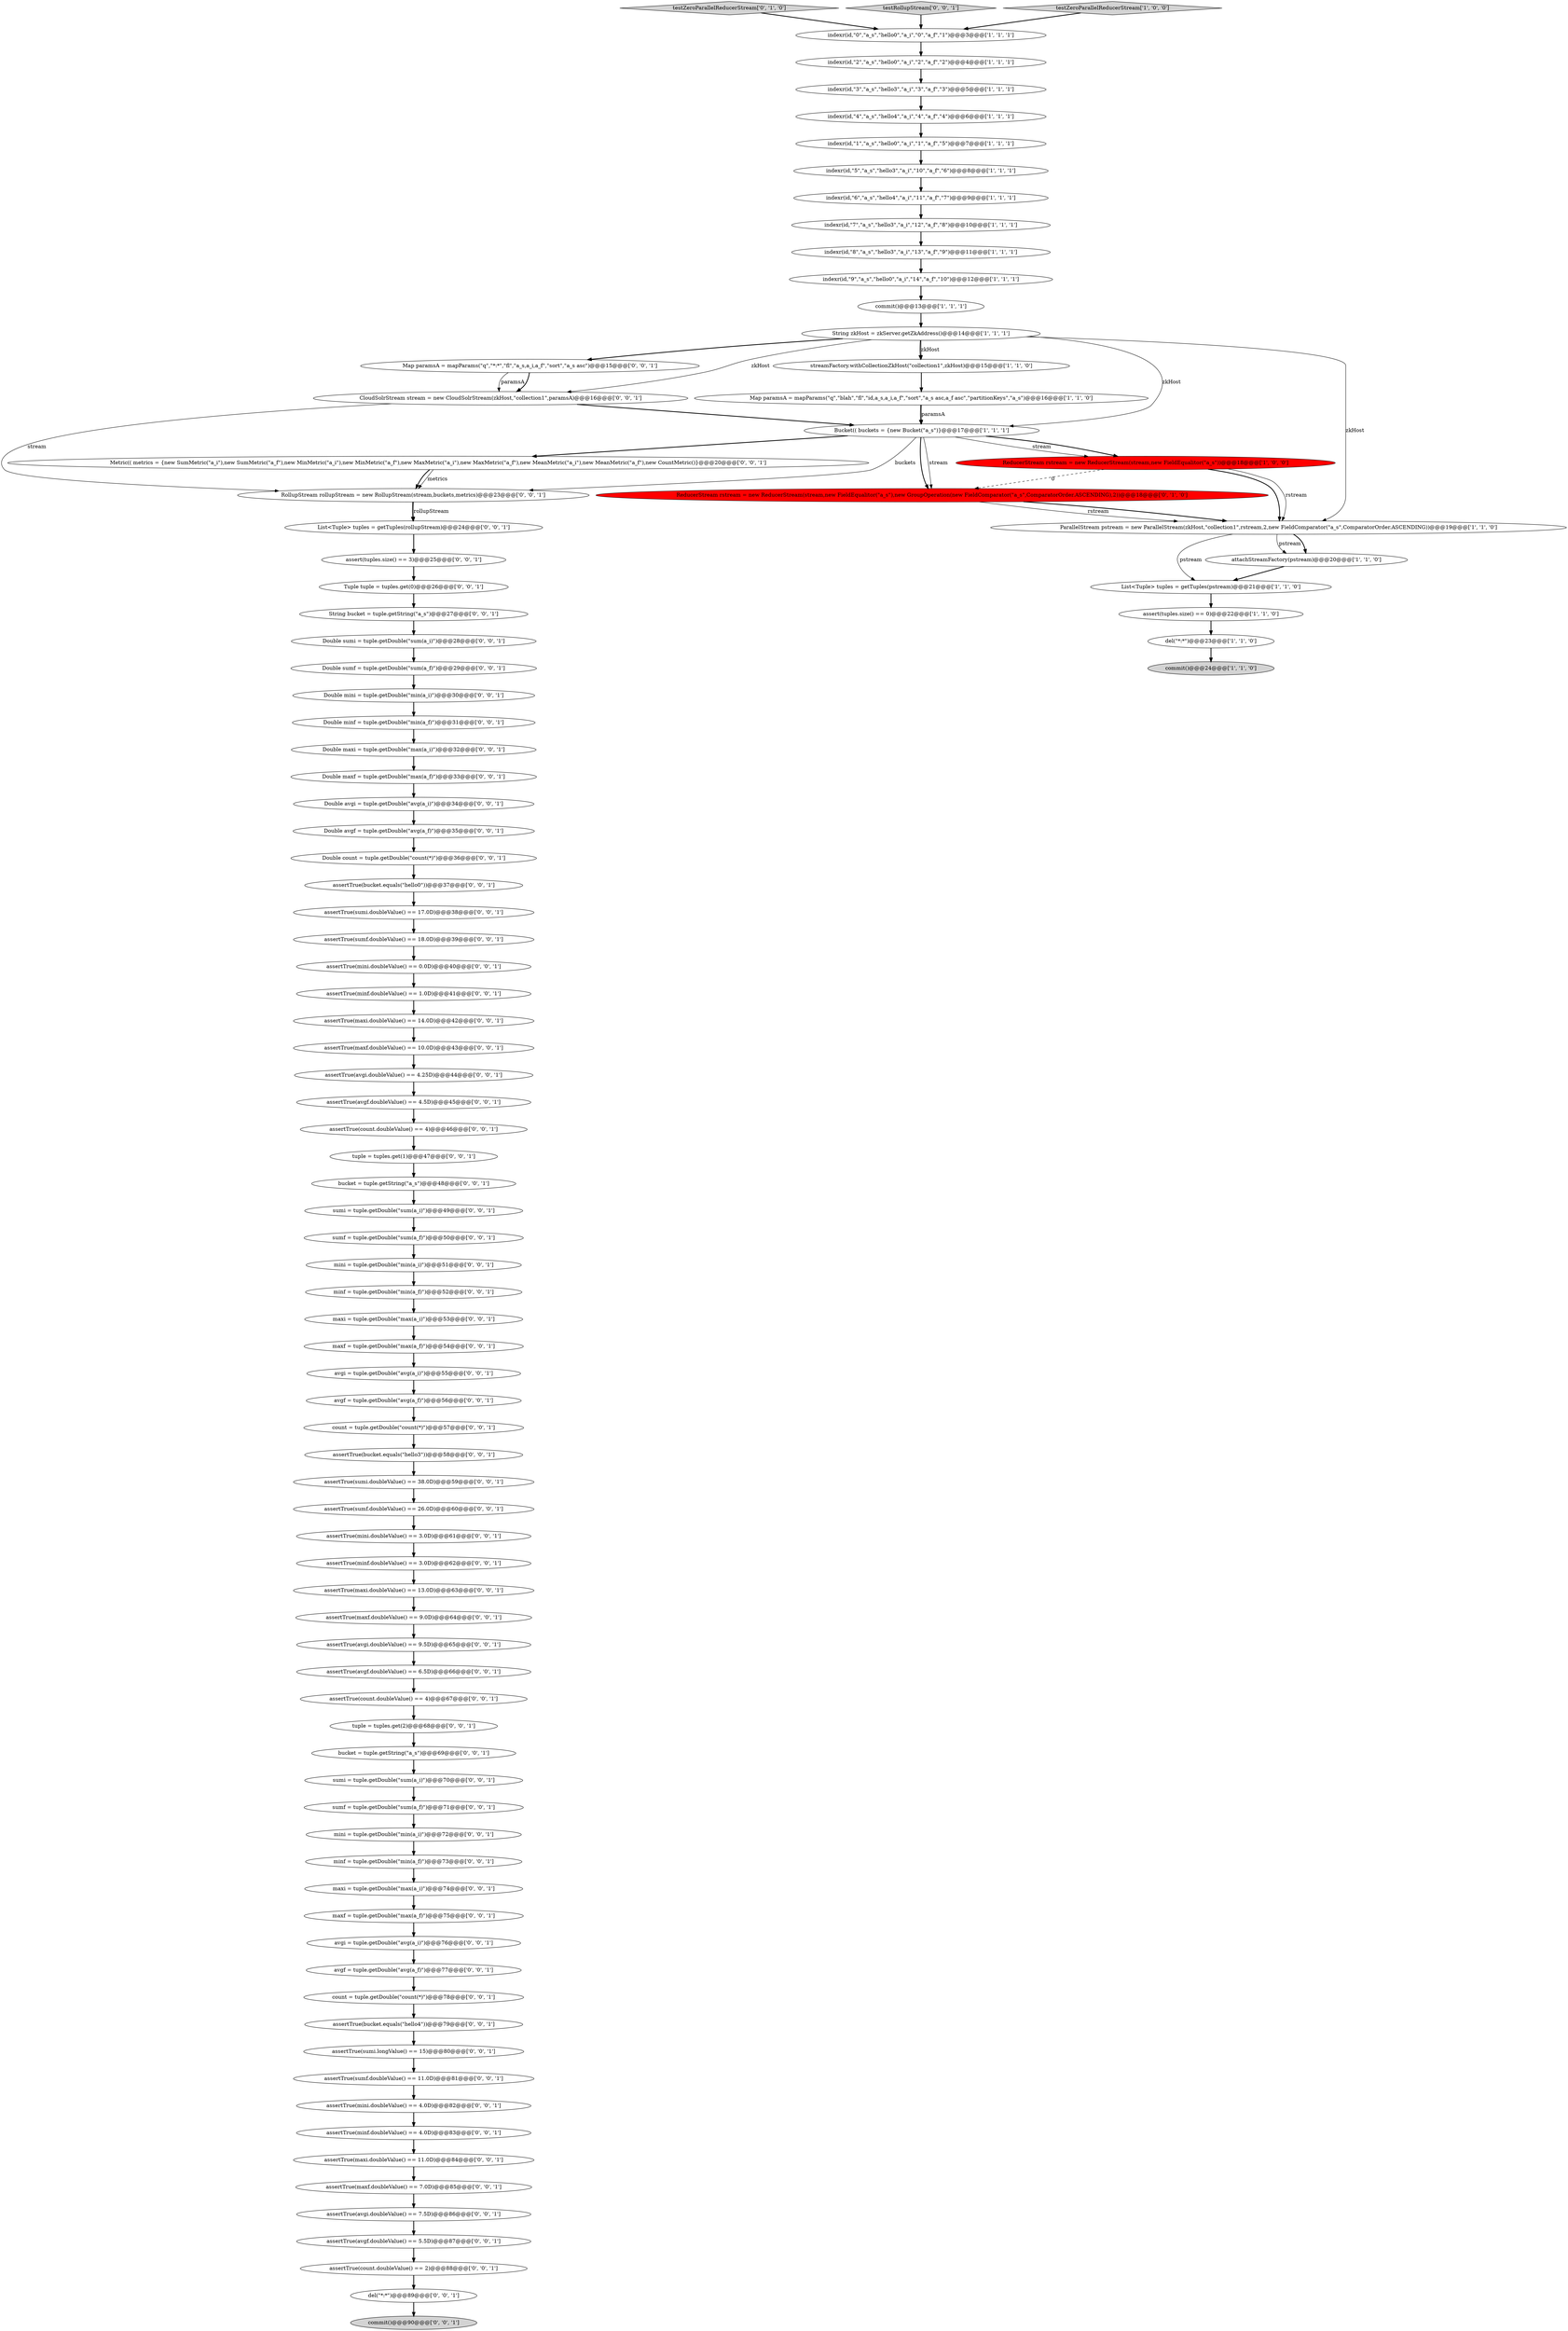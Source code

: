 digraph {
69 [style = filled, label = "Double minf = tuple.getDouble(\"min(a_f)\")@@@31@@@['0', '0', '1']", fillcolor = white, shape = ellipse image = "AAA0AAABBB3BBB"];
40 [style = filled, label = "minf = tuple.getDouble(\"min(a_f)\")@@@73@@@['0', '0', '1']", fillcolor = white, shape = ellipse image = "AAA0AAABBB3BBB"];
86 [style = filled, label = "assertTrue(minf.doubleValue() == 4.0D)@@@83@@@['0', '0', '1']", fillcolor = white, shape = ellipse image = "AAA0AAABBB3BBB"];
33 [style = filled, label = "assertTrue(mini.doubleValue() == 4.0D)@@@82@@@['0', '0', '1']", fillcolor = white, shape = ellipse image = "AAA0AAABBB3BBB"];
27 [style = filled, label = "assertTrue(maxi.doubleValue() == 11.0D)@@@84@@@['0', '0', '1']", fillcolor = white, shape = ellipse image = "AAA0AAABBB3BBB"];
61 [style = filled, label = "assertTrue(minf.doubleValue() == 1.0D)@@@41@@@['0', '0', '1']", fillcolor = white, shape = ellipse image = "AAA0AAABBB3BBB"];
6 [style = filled, label = "List<Tuple> tuples = getTuples(pstream)@@@21@@@['1', '1', '0']", fillcolor = white, shape = ellipse image = "AAA0AAABBB1BBB"];
74 [style = filled, label = "tuple = tuples.get(1)@@@47@@@['0', '0', '1']", fillcolor = white, shape = ellipse image = "AAA0AAABBB3BBB"];
9 [style = filled, label = "indexr(id,\"7\",\"a_s\",\"hello3\",\"a_i\",\"12\",\"a_f\",\"8\")@@@10@@@['1', '1', '1']", fillcolor = white, shape = ellipse image = "AAA0AAABBB1BBB"];
19 [style = filled, label = "ParallelStream pstream = new ParallelStream(zkHost,\"collection1\",rstream,2,new FieldComparator(\"a_s\",ComparatorOrder.ASCENDING))@@@19@@@['1', '1', '0']", fillcolor = white, shape = ellipse image = "AAA0AAABBB1BBB"];
79 [style = filled, label = "assertTrue(bucket.equals(\"hello4\"))@@@79@@@['0', '0', '1']", fillcolor = white, shape = ellipse image = "AAA0AAABBB3BBB"];
68 [style = filled, label = "sumf = tuple.getDouble(\"sum(a_f)\")@@@71@@@['0', '0', '1']", fillcolor = white, shape = ellipse image = "AAA0AAABBB3BBB"];
26 [style = filled, label = "avgi = tuple.getDouble(\"avg(a_i)\")@@@76@@@['0', '0', '1']", fillcolor = white, shape = ellipse image = "AAA0AAABBB3BBB"];
47 [style = filled, label = "String bucket = tuple.getString(\"a_s\")@@@27@@@['0', '0', '1']", fillcolor = white, shape = ellipse image = "AAA0AAABBB3BBB"];
65 [style = filled, label = "Double maxf = tuple.getDouble(\"max(a_f)\")@@@33@@@['0', '0', '1']", fillcolor = white, shape = ellipse image = "AAA0AAABBB3BBB"];
37 [style = filled, label = "Double sumi = tuple.getDouble(\"sum(a_i)\")@@@28@@@['0', '0', '1']", fillcolor = white, shape = ellipse image = "AAA0AAABBB3BBB"];
39 [style = filled, label = "Double sumf = tuple.getDouble(\"sum(a_f)\")@@@29@@@['0', '0', '1']", fillcolor = white, shape = ellipse image = "AAA0AAABBB3BBB"];
10 [style = filled, label = "indexr(id,\"3\",\"a_s\",\"hello3\",\"a_i\",\"3\",\"a_f\",\"3\")@@@5@@@['1', '1', '1']", fillcolor = white, shape = ellipse image = "AAA0AAABBB1BBB"];
14 [style = filled, label = "indexr(id,\"2\",\"a_s\",\"hello0\",\"a_i\",\"2\",\"a_f\",\"2\")@@@4@@@['1', '1', '1']", fillcolor = white, shape = ellipse image = "AAA0AAABBB1BBB"];
16 [style = filled, label = "commit()@@@24@@@['1', '1', '0']", fillcolor = lightgray, shape = ellipse image = "AAA0AAABBB1BBB"];
71 [style = filled, label = "assertTrue(mini.doubleValue() == 0.0D)@@@40@@@['0', '0', '1']", fillcolor = white, shape = ellipse image = "AAA0AAABBB3BBB"];
72 [style = filled, label = "assertTrue(avgf.doubleValue() == 5.5D)@@@87@@@['0', '0', '1']", fillcolor = white, shape = ellipse image = "AAA0AAABBB3BBB"];
73 [style = filled, label = "assertTrue(sumi.doubleValue() == 17.0D)@@@38@@@['0', '0', '1']", fillcolor = white, shape = ellipse image = "AAA0AAABBB3BBB"];
24 [style = filled, label = "ReducerStream rstream = new ReducerStream(stream,new FieldEqualitor(\"a_s\"),new GroupOperation(new FieldComparator(\"a_s\",ComparatorOrder.ASCENDING),2))@@@18@@@['0', '1', '0']", fillcolor = red, shape = ellipse image = "AAA1AAABBB2BBB"];
92 [style = filled, label = "CloudSolrStream stream = new CloudSolrStream(zkHost,\"collection1\",paramsA)@@@16@@@['0', '0', '1']", fillcolor = white, shape = ellipse image = "AAA0AAABBB3BBB"];
55 [style = filled, label = "Metric(( metrics = {new SumMetric(\"a_i\"),new SumMetric(\"a_f\"),new MinMetric(\"a_i\"),new MinMetric(\"a_f\"),new MaxMetric(\"a_i\"),new MaxMetric(\"a_f\"),new MeanMetric(\"a_i\"),new MeanMetric(\"a_f\"),new CountMetric()}@@@20@@@['0', '0', '1']", fillcolor = white, shape = ellipse image = "AAA0AAABBB3BBB"];
23 [style = filled, label = "testZeroParallelReducerStream['0', '1', '0']", fillcolor = lightgray, shape = diamond image = "AAA0AAABBB2BBB"];
95 [style = filled, label = "assertTrue(bucket.equals(\"hello3\"))@@@58@@@['0', '0', '1']", fillcolor = white, shape = ellipse image = "AAA0AAABBB3BBB"];
57 [style = filled, label = "Map paramsA = mapParams(\"q\",\"*:*\",\"fl\",\"a_s,a_i,a_f\",\"sort\",\"a_s asc\")@@@15@@@['0', '0', '1']", fillcolor = white, shape = ellipse image = "AAA0AAABBB3BBB"];
84 [style = filled, label = "minf = tuple.getDouble(\"min(a_f)\")@@@52@@@['0', '0', '1']", fillcolor = white, shape = ellipse image = "AAA0AAABBB3BBB"];
48 [style = filled, label = "assertTrue(mini.doubleValue() == 3.0D)@@@61@@@['0', '0', '1']", fillcolor = white, shape = ellipse image = "AAA0AAABBB3BBB"];
52 [style = filled, label = "mini = tuple.getDouble(\"min(a_i)\")@@@72@@@['0', '0', '1']", fillcolor = white, shape = ellipse image = "AAA0AAABBB3BBB"];
51 [style = filled, label = "assertTrue(minf.doubleValue() == 3.0D)@@@62@@@['0', '0', '1']", fillcolor = white, shape = ellipse image = "AAA0AAABBB3BBB"];
42 [style = filled, label = "assertTrue(count.doubleValue() == 4)@@@67@@@['0', '0', '1']", fillcolor = white, shape = ellipse image = "AAA0AAABBB3BBB"];
41 [style = filled, label = "assertTrue(sumi.doubleValue() == 38.0D)@@@59@@@['0', '0', '1']", fillcolor = white, shape = ellipse image = "AAA0AAABBB3BBB"];
31 [style = filled, label = "assertTrue(count.doubleValue() == 2)@@@88@@@['0', '0', '1']", fillcolor = white, shape = ellipse image = "AAA0AAABBB3BBB"];
88 [style = filled, label = "assertTrue(maxi.doubleValue() == 14.0D)@@@42@@@['0', '0', '1']", fillcolor = white, shape = ellipse image = "AAA0AAABBB3BBB"];
46 [style = filled, label = "assertTrue(maxf.doubleValue() == 7.0D)@@@85@@@['0', '0', '1']", fillcolor = white, shape = ellipse image = "AAA0AAABBB3BBB"];
5 [style = filled, label = "Map paramsA = mapParams(\"q\",\"blah\",\"fl\",\"id,a_s,a_i,a_f\",\"sort\",\"a_s asc,a_f asc\",\"partitionKeys\",\"a_s\")@@@16@@@['1', '1', '0']", fillcolor = white, shape = ellipse image = "AAA0AAABBB1BBB"];
85 [style = filled, label = "Double avgf = tuple.getDouble(\"avg(a_f)\")@@@35@@@['0', '0', '1']", fillcolor = white, shape = ellipse image = "AAA0AAABBB3BBB"];
81 [style = filled, label = "assertTrue(count.doubleValue() == 4)@@@46@@@['0', '0', '1']", fillcolor = white, shape = ellipse image = "AAA0AAABBB3BBB"];
45 [style = filled, label = "count = tuple.getDouble(\"count(*)\")@@@57@@@['0', '0', '1']", fillcolor = white, shape = ellipse image = "AAA0AAABBB3BBB"];
90 [style = filled, label = "sumf = tuple.getDouble(\"sum(a_f)\")@@@50@@@['0', '0', '1']", fillcolor = white, shape = ellipse image = "AAA0AAABBB3BBB"];
28 [style = filled, label = "assertTrue(avgi.doubleValue() == 7.5D)@@@86@@@['0', '0', '1']", fillcolor = white, shape = ellipse image = "AAA0AAABBB3BBB"];
67 [style = filled, label = "assertTrue(maxf.doubleValue() == 9.0D)@@@64@@@['0', '0', '1']", fillcolor = white, shape = ellipse image = "AAA0AAABBB3BBB"];
4 [style = filled, label = "Bucket(( buckets = {new Bucket(\"a_s\")}@@@17@@@['1', '1', '1']", fillcolor = white, shape = ellipse image = "AAA0AAABBB1BBB"];
49 [style = filled, label = "assert(tuples.size() == 3)@@@25@@@['0', '0', '1']", fillcolor = white, shape = ellipse image = "AAA0AAABBB3BBB"];
54 [style = filled, label = "avgi = tuple.getDouble(\"avg(a_i)\")@@@55@@@['0', '0', '1']", fillcolor = white, shape = ellipse image = "AAA0AAABBB3BBB"];
35 [style = filled, label = "mini = tuple.getDouble(\"min(a_i)\")@@@51@@@['0', '0', '1']", fillcolor = white, shape = ellipse image = "AAA0AAABBB3BBB"];
50 [style = filled, label = "commit()@@@90@@@['0', '0', '1']", fillcolor = lightgray, shape = ellipse image = "AAA0AAABBB3BBB"];
29 [style = filled, label = "avgf = tuple.getDouble(\"avg(a_f)\")@@@77@@@['0', '0', '1']", fillcolor = white, shape = ellipse image = "AAA0AAABBB3BBB"];
2 [style = filled, label = "ReducerStream rstream = new ReducerStream(stream,new FieldEqualitor(\"a_s\"))@@@18@@@['1', '0', '0']", fillcolor = red, shape = ellipse image = "AAA1AAABBB1BBB"];
59 [style = filled, label = "assertTrue(avgi.doubleValue() == 9.5D)@@@65@@@['0', '0', '1']", fillcolor = white, shape = ellipse image = "AAA0AAABBB3BBB"];
66 [style = filled, label = "assertTrue(avgi.doubleValue() == 4.25D)@@@44@@@['0', '0', '1']", fillcolor = white, shape = ellipse image = "AAA0AAABBB3BBB"];
96 [style = filled, label = "maxi = tuple.getDouble(\"max(a_i)\")@@@53@@@['0', '0', '1']", fillcolor = white, shape = ellipse image = "AAA0AAABBB3BBB"];
38 [style = filled, label = "Double count = tuple.getDouble(\"count(*)\")@@@36@@@['0', '0', '1']", fillcolor = white, shape = ellipse image = "AAA0AAABBB3BBB"];
62 [style = filled, label = "assertTrue(maxf.doubleValue() == 10.0D)@@@43@@@['0', '0', '1']", fillcolor = white, shape = ellipse image = "AAA0AAABBB3BBB"];
20 [style = filled, label = "commit()@@@13@@@['1', '1', '1']", fillcolor = white, shape = ellipse image = "AAA0AAABBB1BBB"];
78 [style = filled, label = "tuple = tuples.get(2)@@@68@@@['0', '0', '1']", fillcolor = white, shape = ellipse image = "AAA0AAABBB3BBB"];
36 [style = filled, label = "sumi = tuple.getDouble(\"sum(a_i)\")@@@70@@@['0', '0', '1']", fillcolor = white, shape = ellipse image = "AAA0AAABBB3BBB"];
64 [style = filled, label = "assertTrue(maxi.doubleValue() == 13.0D)@@@63@@@['0', '0', '1']", fillcolor = white, shape = ellipse image = "AAA0AAABBB3BBB"];
89 [style = filled, label = "RollupStream rollupStream = new RollupStream(stream,buckets,metrics)@@@23@@@['0', '0', '1']", fillcolor = white, shape = ellipse image = "AAA0AAABBB3BBB"];
30 [style = filled, label = "testRollupStream['0', '0', '1']", fillcolor = lightgray, shape = diamond image = "AAA0AAABBB3BBB"];
1 [style = filled, label = "indexr(id,\"8\",\"a_s\",\"hello3\",\"a_i\",\"13\",\"a_f\",\"9\")@@@11@@@['1', '1', '1']", fillcolor = white, shape = ellipse image = "AAA0AAABBB1BBB"];
56 [style = filled, label = "avgf = tuple.getDouble(\"avg(a_f)\")@@@56@@@['0', '0', '1']", fillcolor = white, shape = ellipse image = "AAA0AAABBB3BBB"];
87 [style = filled, label = "List<Tuple> tuples = getTuples(rollupStream)@@@24@@@['0', '0', '1']", fillcolor = white, shape = ellipse image = "AAA0AAABBB3BBB"];
15 [style = filled, label = "String zkHost = zkServer.getZkAddress()@@@14@@@['1', '1', '1']", fillcolor = white, shape = ellipse image = "AAA0AAABBB1BBB"];
91 [style = filled, label = "assertTrue(sumi.longValue() == 15)@@@80@@@['0', '0', '1']", fillcolor = white, shape = ellipse image = "AAA0AAABBB3BBB"];
32 [style = filled, label = "assertTrue(bucket.equals(\"hello0\"))@@@37@@@['0', '0', '1']", fillcolor = white, shape = ellipse image = "AAA0AAABBB3BBB"];
93 [style = filled, label = "count = tuple.getDouble(\"count(*)\")@@@78@@@['0', '0', '1']", fillcolor = white, shape = ellipse image = "AAA0AAABBB3BBB"];
21 [style = filled, label = "indexr(id,\"5\",\"a_s\",\"hello3\",\"a_i\",\"10\",\"a_f\",\"6\")@@@8@@@['1', '1', '1']", fillcolor = white, shape = ellipse image = "AAA0AAABBB1BBB"];
75 [style = filled, label = "bucket = tuple.getString(\"a_s\")@@@48@@@['0', '0', '1']", fillcolor = white, shape = ellipse image = "AAA0AAABBB3BBB"];
60 [style = filled, label = "bucket = tuple.getString(\"a_s\")@@@69@@@['0', '0', '1']", fillcolor = white, shape = ellipse image = "AAA0AAABBB3BBB"];
82 [style = filled, label = "assertTrue(avgf.doubleValue() == 6.5D)@@@66@@@['0', '0', '1']", fillcolor = white, shape = ellipse image = "AAA0AAABBB3BBB"];
11 [style = filled, label = "indexr(id,\"9\",\"a_s\",\"hello0\",\"a_i\",\"14\",\"a_f\",\"10\")@@@12@@@['1', '1', '1']", fillcolor = white, shape = ellipse image = "AAA0AAABBB1BBB"];
43 [style = filled, label = "del(\"*:*\")@@@89@@@['0', '0', '1']", fillcolor = white, shape = ellipse image = "AAA0AAABBB3BBB"];
8 [style = filled, label = "indexr(id,\"4\",\"a_s\",\"hello4\",\"a_i\",\"4\",\"a_f\",\"4\")@@@6@@@['1', '1', '1']", fillcolor = white, shape = ellipse image = "AAA0AAABBB1BBB"];
3 [style = filled, label = "streamFactory.withCollectionZkHost(\"collection1\",zkHost)@@@15@@@['1', '1', '0']", fillcolor = white, shape = ellipse image = "AAA0AAABBB1BBB"];
53 [style = filled, label = "Double avgi = tuple.getDouble(\"avg(a_i)\")@@@34@@@['0', '0', '1']", fillcolor = white, shape = ellipse image = "AAA0AAABBB3BBB"];
63 [style = filled, label = "maxi = tuple.getDouble(\"max(a_i)\")@@@74@@@['0', '0', '1']", fillcolor = white, shape = ellipse image = "AAA0AAABBB3BBB"];
25 [style = filled, label = "sumi = tuple.getDouble(\"sum(a_i)\")@@@49@@@['0', '0', '1']", fillcolor = white, shape = ellipse image = "AAA0AAABBB3BBB"];
70 [style = filled, label = "assertTrue(sumf.doubleValue() == 18.0D)@@@39@@@['0', '0', '1']", fillcolor = white, shape = ellipse image = "AAA0AAABBB3BBB"];
13 [style = filled, label = "indexr(id,\"0\",\"a_s\",\"hello0\",\"a_i\",\"0\",\"a_f\",\"1\")@@@3@@@['1', '1', '1']", fillcolor = white, shape = ellipse image = "AAA0AAABBB1BBB"];
77 [style = filled, label = "assertTrue(sumf.doubleValue() == 26.0D)@@@60@@@['0', '0', '1']", fillcolor = white, shape = ellipse image = "AAA0AAABBB3BBB"];
22 [style = filled, label = "indexr(id,\"1\",\"a_s\",\"hello0\",\"a_i\",\"1\",\"a_f\",\"5\")@@@7@@@['1', '1', '1']", fillcolor = white, shape = ellipse image = "AAA0AAABBB1BBB"];
76 [style = filled, label = "Double maxi = tuple.getDouble(\"max(a_i)\")@@@32@@@['0', '0', '1']", fillcolor = white, shape = ellipse image = "AAA0AAABBB3BBB"];
17 [style = filled, label = "attachStreamFactory(pstream)@@@20@@@['1', '1', '0']", fillcolor = white, shape = ellipse image = "AAA0AAABBB1BBB"];
94 [style = filled, label = "assertTrue(avgf.doubleValue() == 4.5D)@@@45@@@['0', '0', '1']", fillcolor = white, shape = ellipse image = "AAA0AAABBB3BBB"];
44 [style = filled, label = "Double mini = tuple.getDouble(\"min(a_i)\")@@@30@@@['0', '0', '1']", fillcolor = white, shape = ellipse image = "AAA0AAABBB3BBB"];
7 [style = filled, label = "assert(tuples.size() == 0)@@@22@@@['1', '1', '0']", fillcolor = white, shape = ellipse image = "AAA0AAABBB1BBB"];
18 [style = filled, label = "testZeroParallelReducerStream['1', '0', '0']", fillcolor = lightgray, shape = diamond image = "AAA0AAABBB1BBB"];
83 [style = filled, label = "maxf = tuple.getDouble(\"max(a_f)\")@@@54@@@['0', '0', '1']", fillcolor = white, shape = ellipse image = "AAA0AAABBB3BBB"];
80 [style = filled, label = "assertTrue(sumf.doubleValue() == 11.0D)@@@81@@@['0', '0', '1']", fillcolor = white, shape = ellipse image = "AAA0AAABBB3BBB"];
0 [style = filled, label = "indexr(id,\"6\",\"a_s\",\"hello4\",\"a_i\",\"11\",\"a_f\",\"7\")@@@9@@@['1', '1', '1']", fillcolor = white, shape = ellipse image = "AAA0AAABBB1BBB"];
34 [style = filled, label = "Tuple tuple = tuples.get(0)@@@26@@@['0', '0', '1']", fillcolor = white, shape = ellipse image = "AAA0AAABBB3BBB"];
12 [style = filled, label = "del(\"*:*\")@@@23@@@['1', '1', '0']", fillcolor = white, shape = ellipse image = "AAA0AAABBB1BBB"];
58 [style = filled, label = "maxf = tuple.getDouble(\"max(a_f)\")@@@75@@@['0', '0', '1']", fillcolor = white, shape = ellipse image = "AAA0AAABBB3BBB"];
54->56 [style = bold, label=""];
30->13 [style = bold, label=""];
69->76 [style = bold, label=""];
78->60 [style = bold, label=""];
92->89 [style = solid, label="stream"];
19->17 [style = solid, label="pstream"];
41->77 [style = bold, label=""];
89->87 [style = bold, label=""];
47->37 [style = bold, label=""];
15->57 [style = bold, label=""];
4->2 [style = solid, label="stream"];
57->92 [style = solid, label="paramsA"];
55->89 [style = bold, label=""];
80->33 [style = bold, label=""];
3->5 [style = bold, label=""];
48->51 [style = bold, label=""];
72->31 [style = bold, label=""];
10->8 [style = bold, label=""];
70->71 [style = bold, label=""];
23->13 [style = bold, label=""];
93->79 [style = bold, label=""];
40->63 [style = bold, label=""];
20->15 [style = bold, label=""];
13->14 [style = bold, label=""];
24->19 [style = solid, label="rstream"];
55->89 [style = solid, label="metrics"];
24->19 [style = bold, label=""];
42->78 [style = bold, label=""];
21->0 [style = bold, label=""];
87->49 [style = bold, label=""];
34->47 [style = bold, label=""];
77->48 [style = bold, label=""];
14->10 [style = bold, label=""];
4->2 [style = bold, label=""];
95->41 [style = bold, label=""];
1->11 [style = bold, label=""];
8->22 [style = bold, label=""];
38->32 [style = bold, label=""];
71->61 [style = bold, label=""];
83->54 [style = bold, label=""];
15->92 [style = solid, label="zkHost"];
15->4 [style = solid, label="zkHost"];
27->46 [style = bold, label=""];
19->6 [style = solid, label="pstream"];
96->83 [style = bold, label=""];
88->62 [style = bold, label=""];
90->35 [style = bold, label=""];
65->53 [style = bold, label=""];
2->24 [style = dashed, label="0"];
9->1 [style = bold, label=""];
6->7 [style = bold, label=""];
53->85 [style = bold, label=""];
25->90 [style = bold, label=""];
28->72 [style = bold, label=""];
32->73 [style = bold, label=""];
85->38 [style = bold, label=""];
74->75 [style = bold, label=""];
4->24 [style = bold, label=""];
68->52 [style = bold, label=""];
46->28 [style = bold, label=""];
17->6 [style = bold, label=""];
4->24 [style = solid, label="stream"];
29->93 [style = bold, label=""];
89->87 [style = solid, label="rollupStream"];
61->88 [style = bold, label=""];
19->17 [style = bold, label=""];
33->86 [style = bold, label=""];
62->66 [style = bold, label=""];
73->70 [style = bold, label=""];
15->3 [style = bold, label=""];
44->69 [style = bold, label=""];
56->45 [style = bold, label=""];
82->42 [style = bold, label=""];
51->64 [style = bold, label=""];
52->40 [style = bold, label=""];
81->74 [style = bold, label=""];
5->4 [style = bold, label=""];
60->36 [style = bold, label=""];
94->81 [style = bold, label=""];
45->95 [style = bold, label=""];
31->43 [style = bold, label=""];
15->19 [style = solid, label="zkHost"];
75->25 [style = bold, label=""];
64->67 [style = bold, label=""];
86->27 [style = bold, label=""];
58->26 [style = bold, label=""];
15->3 [style = solid, label="zkHost"];
57->92 [style = bold, label=""];
37->39 [style = bold, label=""];
79->91 [style = bold, label=""];
11->20 [style = bold, label=""];
0->9 [style = bold, label=""];
2->19 [style = bold, label=""];
43->50 [style = bold, label=""];
4->89 [style = solid, label="buckets"];
39->44 [style = bold, label=""];
7->12 [style = bold, label=""];
35->84 [style = bold, label=""];
26->29 [style = bold, label=""];
5->4 [style = solid, label="paramsA"];
22->21 [style = bold, label=""];
12->16 [style = bold, label=""];
49->34 [style = bold, label=""];
63->58 [style = bold, label=""];
59->82 [style = bold, label=""];
36->68 [style = bold, label=""];
84->96 [style = bold, label=""];
66->94 [style = bold, label=""];
92->4 [style = bold, label=""];
91->80 [style = bold, label=""];
76->65 [style = bold, label=""];
18->13 [style = bold, label=""];
4->55 [style = bold, label=""];
67->59 [style = bold, label=""];
2->19 [style = solid, label="rstream"];
}
